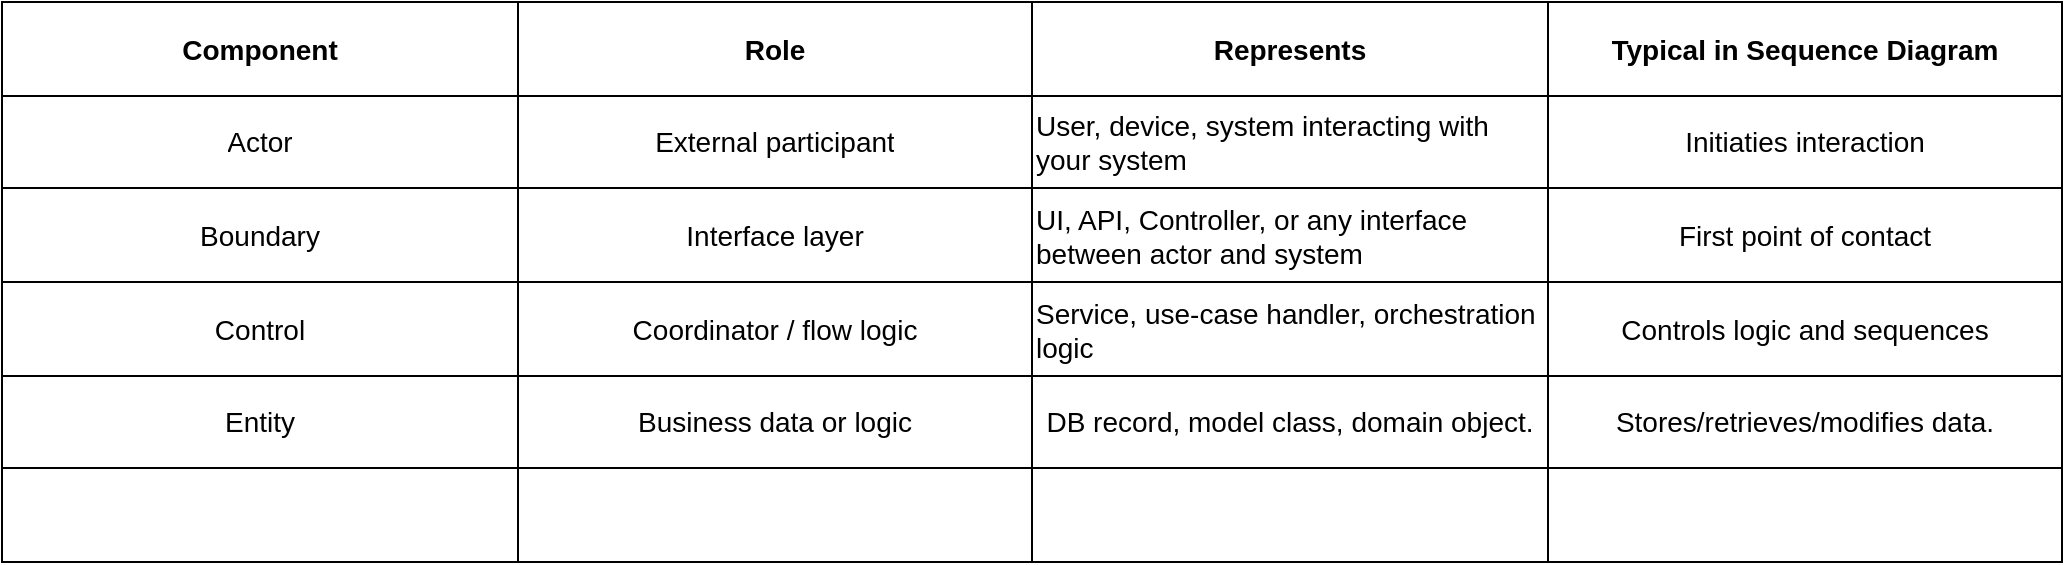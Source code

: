 <mxfile version="28.2.1">
  <diagram name="Page-1" id="MLCkk1lC7UdNqD9PEjmy">
    <mxGraphModel dx="2703" dy="734" grid="1" gridSize="10" guides="1" tooltips="1" connect="1" arrows="1" fold="1" page="1" pageScale="1" pageWidth="850" pageHeight="1100" math="0" shadow="0">
      <root>
        <mxCell id="0" />
        <mxCell id="1" parent="0" />
        <mxCell id="XJNXAjM6LoLZ9hH6EjiU-1" value="" style="shape=table;startSize=0;container=1;collapsible=0;childLayout=tableLayout;" vertex="1" parent="1">
          <mxGeometry x="-480" y="200" width="1030" height="280" as="geometry" />
        </mxCell>
        <mxCell id="XJNXAjM6LoLZ9hH6EjiU-2" value="" style="shape=tableRow;horizontal=0;startSize=0;swimlaneHead=0;swimlaneBody=0;strokeColor=inherit;top=0;left=0;bottom=0;right=0;collapsible=0;dropTarget=0;fillColor=none;points=[[0,0.5],[1,0.5]];portConstraint=eastwest;" vertex="1" parent="XJNXAjM6LoLZ9hH6EjiU-1">
          <mxGeometry width="1030" height="47" as="geometry" />
        </mxCell>
        <mxCell id="XJNXAjM6LoLZ9hH6EjiU-3" value="&lt;b&gt;&lt;font style=&quot;font-size: 14px;&quot;&gt;Component&lt;/font&gt;&lt;/b&gt;" style="shape=partialRectangle;html=1;whiteSpace=wrap;connectable=0;strokeColor=inherit;overflow=hidden;fillColor=none;top=0;left=0;bottom=0;right=0;pointerEvents=1;" vertex="1" parent="XJNXAjM6LoLZ9hH6EjiU-2">
          <mxGeometry width="258" height="47" as="geometry">
            <mxRectangle width="258" height="47" as="alternateBounds" />
          </mxGeometry>
        </mxCell>
        <mxCell id="XJNXAjM6LoLZ9hH6EjiU-4" value="&lt;b&gt;&lt;font style=&quot;font-size: 14px;&quot;&gt;Role&lt;/font&gt;&lt;/b&gt;" style="shape=partialRectangle;html=1;whiteSpace=wrap;connectable=0;strokeColor=inherit;overflow=hidden;fillColor=none;top=0;left=0;bottom=0;right=0;pointerEvents=1;" vertex="1" parent="XJNXAjM6LoLZ9hH6EjiU-2">
          <mxGeometry x="258" width="257" height="47" as="geometry">
            <mxRectangle width="257" height="47" as="alternateBounds" />
          </mxGeometry>
        </mxCell>
        <mxCell id="XJNXAjM6LoLZ9hH6EjiU-5" value="&lt;b&gt;&lt;font style=&quot;font-size: 14px;&quot;&gt;Represents&lt;/font&gt;&lt;/b&gt;" style="shape=partialRectangle;html=1;whiteSpace=wrap;connectable=0;strokeColor=inherit;overflow=hidden;fillColor=none;top=0;left=0;bottom=0;right=0;pointerEvents=1;" vertex="1" parent="XJNXAjM6LoLZ9hH6EjiU-2">
          <mxGeometry x="515" width="258" height="47" as="geometry">
            <mxRectangle width="258" height="47" as="alternateBounds" />
          </mxGeometry>
        </mxCell>
        <mxCell id="XJNXAjM6LoLZ9hH6EjiU-6" value="&lt;b&gt;&lt;font style=&quot;font-size: 14px;&quot;&gt;Typical in Sequence Diagram&lt;/font&gt;&lt;/b&gt;" style="shape=partialRectangle;html=1;whiteSpace=wrap;connectable=0;strokeColor=inherit;overflow=hidden;fillColor=none;top=0;left=0;bottom=0;right=0;pointerEvents=1;" vertex="1" parent="XJNXAjM6LoLZ9hH6EjiU-2">
          <mxGeometry x="773" width="257" height="47" as="geometry">
            <mxRectangle width="257" height="47" as="alternateBounds" />
          </mxGeometry>
        </mxCell>
        <mxCell id="XJNXAjM6LoLZ9hH6EjiU-7" value="" style="shape=tableRow;horizontal=0;startSize=0;swimlaneHead=0;swimlaneBody=0;strokeColor=inherit;top=0;left=0;bottom=0;right=0;collapsible=0;dropTarget=0;fillColor=none;points=[[0,0.5],[1,0.5]];portConstraint=eastwest;" vertex="1" parent="XJNXAjM6LoLZ9hH6EjiU-1">
          <mxGeometry y="47" width="1030" height="46" as="geometry" />
        </mxCell>
        <mxCell id="XJNXAjM6LoLZ9hH6EjiU-8" value="Actor" style="shape=partialRectangle;html=1;whiteSpace=wrap;connectable=0;strokeColor=inherit;overflow=hidden;fillColor=none;top=0;left=0;bottom=0;right=0;pointerEvents=1;fontSize=14;align=center;" vertex="1" parent="XJNXAjM6LoLZ9hH6EjiU-7">
          <mxGeometry width="258" height="46" as="geometry">
            <mxRectangle width="258" height="46" as="alternateBounds" />
          </mxGeometry>
        </mxCell>
        <mxCell id="XJNXAjM6LoLZ9hH6EjiU-9" value="External participant" style="shape=partialRectangle;html=1;whiteSpace=wrap;connectable=0;strokeColor=inherit;overflow=hidden;fillColor=none;top=0;left=0;bottom=0;right=0;pointerEvents=1;fontSize=14;" vertex="1" parent="XJNXAjM6LoLZ9hH6EjiU-7">
          <mxGeometry x="258" width="257" height="46" as="geometry">
            <mxRectangle width="257" height="46" as="alternateBounds" />
          </mxGeometry>
        </mxCell>
        <mxCell id="XJNXAjM6LoLZ9hH6EjiU-10" value="User, device, system interacting with your system" style="shape=partialRectangle;html=1;whiteSpace=wrap;connectable=0;strokeColor=inherit;overflow=hidden;fillColor=none;top=0;left=0;bottom=0;right=0;pointerEvents=1;fontSize=14;align=left;" vertex="1" parent="XJNXAjM6LoLZ9hH6EjiU-7">
          <mxGeometry x="515" width="258" height="46" as="geometry">
            <mxRectangle width="258" height="46" as="alternateBounds" />
          </mxGeometry>
        </mxCell>
        <mxCell id="XJNXAjM6LoLZ9hH6EjiU-11" value="Initiaties interaction" style="shape=partialRectangle;html=1;whiteSpace=wrap;connectable=0;strokeColor=inherit;overflow=hidden;fillColor=none;top=0;left=0;bottom=0;right=0;pointerEvents=1;fontSize=14;" vertex="1" parent="XJNXAjM6LoLZ9hH6EjiU-7">
          <mxGeometry x="773" width="257" height="46" as="geometry">
            <mxRectangle width="257" height="46" as="alternateBounds" />
          </mxGeometry>
        </mxCell>
        <mxCell id="XJNXAjM6LoLZ9hH6EjiU-12" value="" style="shape=tableRow;horizontal=0;startSize=0;swimlaneHead=0;swimlaneBody=0;strokeColor=inherit;top=0;left=0;bottom=0;right=0;collapsible=0;dropTarget=0;fillColor=none;points=[[0,0.5],[1,0.5]];portConstraint=eastwest;" vertex="1" parent="XJNXAjM6LoLZ9hH6EjiU-1">
          <mxGeometry y="93" width="1030" height="47" as="geometry" />
        </mxCell>
        <mxCell id="XJNXAjM6LoLZ9hH6EjiU-13" value="Boundary" style="shape=partialRectangle;html=1;whiteSpace=wrap;connectable=0;strokeColor=inherit;overflow=hidden;fillColor=none;top=0;left=0;bottom=0;right=0;pointerEvents=1;fontSize=14;align=center;" vertex="1" parent="XJNXAjM6LoLZ9hH6EjiU-12">
          <mxGeometry width="258" height="47" as="geometry">
            <mxRectangle width="258" height="47" as="alternateBounds" />
          </mxGeometry>
        </mxCell>
        <mxCell id="XJNXAjM6LoLZ9hH6EjiU-14" value="Interface layer" style="shape=partialRectangle;html=1;whiteSpace=wrap;connectable=0;strokeColor=inherit;overflow=hidden;fillColor=none;top=0;left=0;bottom=0;right=0;pointerEvents=1;fontSize=14;" vertex="1" parent="XJNXAjM6LoLZ9hH6EjiU-12">
          <mxGeometry x="258" width="257" height="47" as="geometry">
            <mxRectangle width="257" height="47" as="alternateBounds" />
          </mxGeometry>
        </mxCell>
        <mxCell id="XJNXAjM6LoLZ9hH6EjiU-15" value="UI, API, Controller, or any interface between actor and system" style="shape=partialRectangle;html=1;whiteSpace=wrap;connectable=0;strokeColor=inherit;overflow=hidden;fillColor=none;top=0;left=0;bottom=0;right=0;pointerEvents=1;fontSize=14;align=left;" vertex="1" parent="XJNXAjM6LoLZ9hH6EjiU-12">
          <mxGeometry x="515" width="258" height="47" as="geometry">
            <mxRectangle width="258" height="47" as="alternateBounds" />
          </mxGeometry>
        </mxCell>
        <mxCell id="XJNXAjM6LoLZ9hH6EjiU-16" value="First point of contact" style="shape=partialRectangle;html=1;whiteSpace=wrap;connectable=0;strokeColor=inherit;overflow=hidden;fillColor=none;top=0;left=0;bottom=0;right=0;pointerEvents=1;fontSize=14;" vertex="1" parent="XJNXAjM6LoLZ9hH6EjiU-12">
          <mxGeometry x="773" width="257" height="47" as="geometry">
            <mxRectangle width="257" height="47" as="alternateBounds" />
          </mxGeometry>
        </mxCell>
        <mxCell id="XJNXAjM6LoLZ9hH6EjiU-17" value="" style="shape=tableRow;horizontal=0;startSize=0;swimlaneHead=0;swimlaneBody=0;strokeColor=inherit;top=0;left=0;bottom=0;right=0;collapsible=0;dropTarget=0;fillColor=none;points=[[0,0.5],[1,0.5]];portConstraint=eastwest;" vertex="1" parent="XJNXAjM6LoLZ9hH6EjiU-1">
          <mxGeometry y="140" width="1030" height="47" as="geometry" />
        </mxCell>
        <mxCell id="XJNXAjM6LoLZ9hH6EjiU-18" value="Control" style="shape=partialRectangle;html=1;whiteSpace=wrap;connectable=0;strokeColor=inherit;overflow=hidden;fillColor=none;top=0;left=0;bottom=0;right=0;pointerEvents=1;fontSize=14;align=center;" vertex="1" parent="XJNXAjM6LoLZ9hH6EjiU-17">
          <mxGeometry width="258" height="47" as="geometry">
            <mxRectangle width="258" height="47" as="alternateBounds" />
          </mxGeometry>
        </mxCell>
        <mxCell id="XJNXAjM6LoLZ9hH6EjiU-19" value="Coordinator / flow logic" style="shape=partialRectangle;html=1;whiteSpace=wrap;connectable=0;strokeColor=inherit;overflow=hidden;fillColor=none;top=0;left=0;bottom=0;right=0;pointerEvents=1;fontSize=14;" vertex="1" parent="XJNXAjM6LoLZ9hH6EjiU-17">
          <mxGeometry x="258" width="257" height="47" as="geometry">
            <mxRectangle width="257" height="47" as="alternateBounds" />
          </mxGeometry>
        </mxCell>
        <mxCell id="XJNXAjM6LoLZ9hH6EjiU-20" value="Service, use-case handler, orchestration logic" style="shape=partialRectangle;html=1;whiteSpace=wrap;connectable=0;strokeColor=inherit;overflow=hidden;fillColor=none;top=0;left=0;bottom=0;right=0;pointerEvents=1;fontSize=14;align=left;" vertex="1" parent="XJNXAjM6LoLZ9hH6EjiU-17">
          <mxGeometry x="515" width="258" height="47" as="geometry">
            <mxRectangle width="258" height="47" as="alternateBounds" />
          </mxGeometry>
        </mxCell>
        <mxCell id="XJNXAjM6LoLZ9hH6EjiU-21" value="Controls logic and sequences" style="shape=partialRectangle;html=1;whiteSpace=wrap;connectable=0;strokeColor=inherit;overflow=hidden;fillColor=none;top=0;left=0;bottom=0;right=0;pointerEvents=1;fontSize=14;" vertex="1" parent="XJNXAjM6LoLZ9hH6EjiU-17">
          <mxGeometry x="773" width="257" height="47" as="geometry">
            <mxRectangle width="257" height="47" as="alternateBounds" />
          </mxGeometry>
        </mxCell>
        <mxCell id="XJNXAjM6LoLZ9hH6EjiU-22" value="" style="shape=tableRow;horizontal=0;startSize=0;swimlaneHead=0;swimlaneBody=0;strokeColor=inherit;top=0;left=0;bottom=0;right=0;collapsible=0;dropTarget=0;fillColor=none;points=[[0,0.5],[1,0.5]];portConstraint=eastwest;" vertex="1" parent="XJNXAjM6LoLZ9hH6EjiU-1">
          <mxGeometry y="187" width="1030" height="46" as="geometry" />
        </mxCell>
        <mxCell id="XJNXAjM6LoLZ9hH6EjiU-23" value="Entity" style="shape=partialRectangle;html=1;whiteSpace=wrap;connectable=0;strokeColor=inherit;overflow=hidden;fillColor=none;top=0;left=0;bottom=0;right=0;pointerEvents=1;fontSize=14;align=center;" vertex="1" parent="XJNXAjM6LoLZ9hH6EjiU-22">
          <mxGeometry width="258" height="46" as="geometry">
            <mxRectangle width="258" height="46" as="alternateBounds" />
          </mxGeometry>
        </mxCell>
        <mxCell id="XJNXAjM6LoLZ9hH6EjiU-24" value="Business data or logic " style="shape=partialRectangle;html=1;whiteSpace=wrap;connectable=0;strokeColor=inherit;overflow=hidden;fillColor=none;top=0;left=0;bottom=0;right=0;pointerEvents=1;fontSize=14;" vertex="1" parent="XJNXAjM6LoLZ9hH6EjiU-22">
          <mxGeometry x="258" width="257" height="46" as="geometry">
            <mxRectangle width="257" height="46" as="alternateBounds" />
          </mxGeometry>
        </mxCell>
        <mxCell id="XJNXAjM6LoLZ9hH6EjiU-25" value="DB record, model class, domain object." style="shape=partialRectangle;html=1;whiteSpace=wrap;connectable=0;strokeColor=inherit;overflow=hidden;fillColor=none;top=0;left=0;bottom=0;right=0;pointerEvents=1;fontSize=14;" vertex="1" parent="XJNXAjM6LoLZ9hH6EjiU-22">
          <mxGeometry x="515" width="258" height="46" as="geometry">
            <mxRectangle width="258" height="46" as="alternateBounds" />
          </mxGeometry>
        </mxCell>
        <mxCell id="XJNXAjM6LoLZ9hH6EjiU-26" value="Stores/retrieves/modifies data." style="shape=partialRectangle;html=1;whiteSpace=wrap;connectable=0;strokeColor=inherit;overflow=hidden;fillColor=none;top=0;left=0;bottom=0;right=0;pointerEvents=1;fontSize=14;" vertex="1" parent="XJNXAjM6LoLZ9hH6EjiU-22">
          <mxGeometry x="773" width="257" height="46" as="geometry">
            <mxRectangle width="257" height="46" as="alternateBounds" />
          </mxGeometry>
        </mxCell>
        <mxCell id="XJNXAjM6LoLZ9hH6EjiU-27" value="" style="shape=tableRow;horizontal=0;startSize=0;swimlaneHead=0;swimlaneBody=0;strokeColor=inherit;top=0;left=0;bottom=0;right=0;collapsible=0;dropTarget=0;fillColor=none;points=[[0,0.5],[1,0.5]];portConstraint=eastwest;" vertex="1" parent="XJNXAjM6LoLZ9hH6EjiU-1">
          <mxGeometry y="233" width="1030" height="47" as="geometry" />
        </mxCell>
        <mxCell id="XJNXAjM6LoLZ9hH6EjiU-28" value="" style="shape=partialRectangle;html=1;whiteSpace=wrap;connectable=0;strokeColor=inherit;overflow=hidden;fillColor=none;top=0;left=0;bottom=0;right=0;pointerEvents=1;fontSize=14;align=center;" vertex="1" parent="XJNXAjM6LoLZ9hH6EjiU-27">
          <mxGeometry width="258" height="47" as="geometry">
            <mxRectangle width="258" height="47" as="alternateBounds" />
          </mxGeometry>
        </mxCell>
        <mxCell id="XJNXAjM6LoLZ9hH6EjiU-29" value="" style="shape=partialRectangle;html=1;whiteSpace=wrap;connectable=0;strokeColor=inherit;overflow=hidden;fillColor=none;top=0;left=0;bottom=0;right=0;pointerEvents=1;fontSize=14;" vertex="1" parent="XJNXAjM6LoLZ9hH6EjiU-27">
          <mxGeometry x="258" width="257" height="47" as="geometry">
            <mxRectangle width="257" height="47" as="alternateBounds" />
          </mxGeometry>
        </mxCell>
        <mxCell id="XJNXAjM6LoLZ9hH6EjiU-30" value="" style="shape=partialRectangle;html=1;whiteSpace=wrap;connectable=0;strokeColor=inherit;overflow=hidden;fillColor=none;top=0;left=0;bottom=0;right=0;pointerEvents=1;fontSize=14;" vertex="1" parent="XJNXAjM6LoLZ9hH6EjiU-27">
          <mxGeometry x="515" width="258" height="47" as="geometry">
            <mxRectangle width="258" height="47" as="alternateBounds" />
          </mxGeometry>
        </mxCell>
        <mxCell id="XJNXAjM6LoLZ9hH6EjiU-31" value="" style="shape=partialRectangle;html=1;whiteSpace=wrap;connectable=0;strokeColor=inherit;overflow=hidden;fillColor=none;top=0;left=0;bottom=0;right=0;pointerEvents=1;fontSize=14;" vertex="1" parent="XJNXAjM6LoLZ9hH6EjiU-27">
          <mxGeometry x="773" width="257" height="47" as="geometry">
            <mxRectangle width="257" height="47" as="alternateBounds" />
          </mxGeometry>
        </mxCell>
      </root>
    </mxGraphModel>
  </diagram>
</mxfile>
